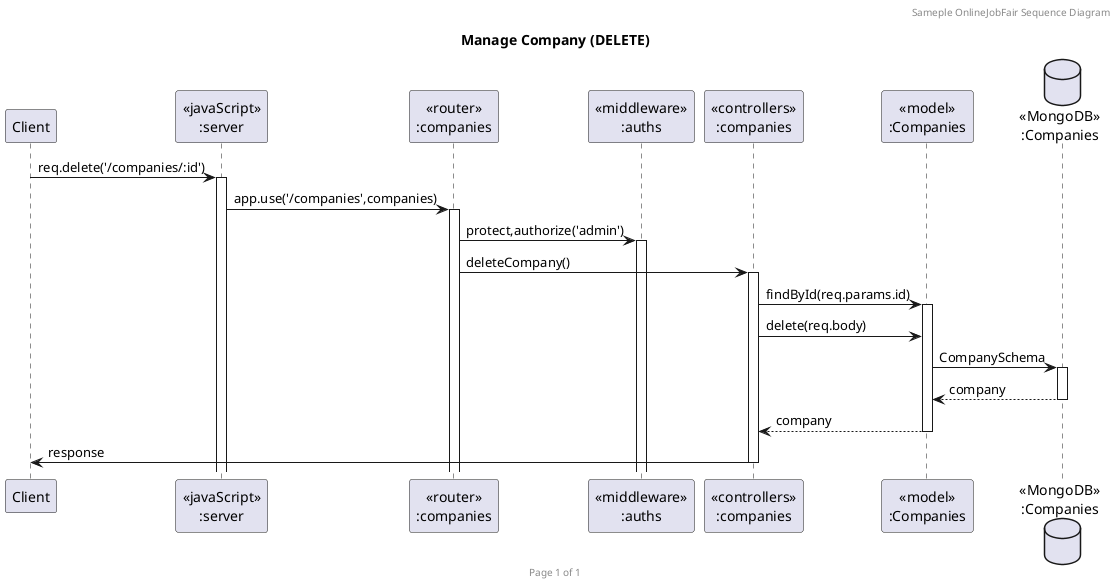 @startuml Manage Companies (DELETE)

header Sameple OnlineJobFair Sequence Diagram
footer Page %page% of %lastpage%
title "Manage Company (DELETE)"

participant "Client" as client
participant "<<javaScript>>\n:server" as server
participant "<<router>>\n:companies" as routerCompany
participant "<<middleware>>\n:auths" as auth
participant "<<controllers>>\n:companies" as controllersCompany
participant "<<model>>\n:Companies" as modelCompany
database "<<MongoDB>>\n:Companies" as CompanyDatabase

client->server ++:req.delete('/companies/:id')
server->routerCompany ++:app.use('/companies',companies)
routerCompany -> auth ++:protect,authorize('admin')
routerCompany -> controllersCompany ++:deleteCompany()
controllersCompany->modelCompany ++:findById(req.params.id)
controllersCompany->modelCompany :delete(req.body)
modelCompany ->CompanyDatabase ++: CompanySchema
CompanyDatabase --> modelCompany --: company
controllersCompany <-- modelCompany --:company
controllersCompany->client --:response

@enduml